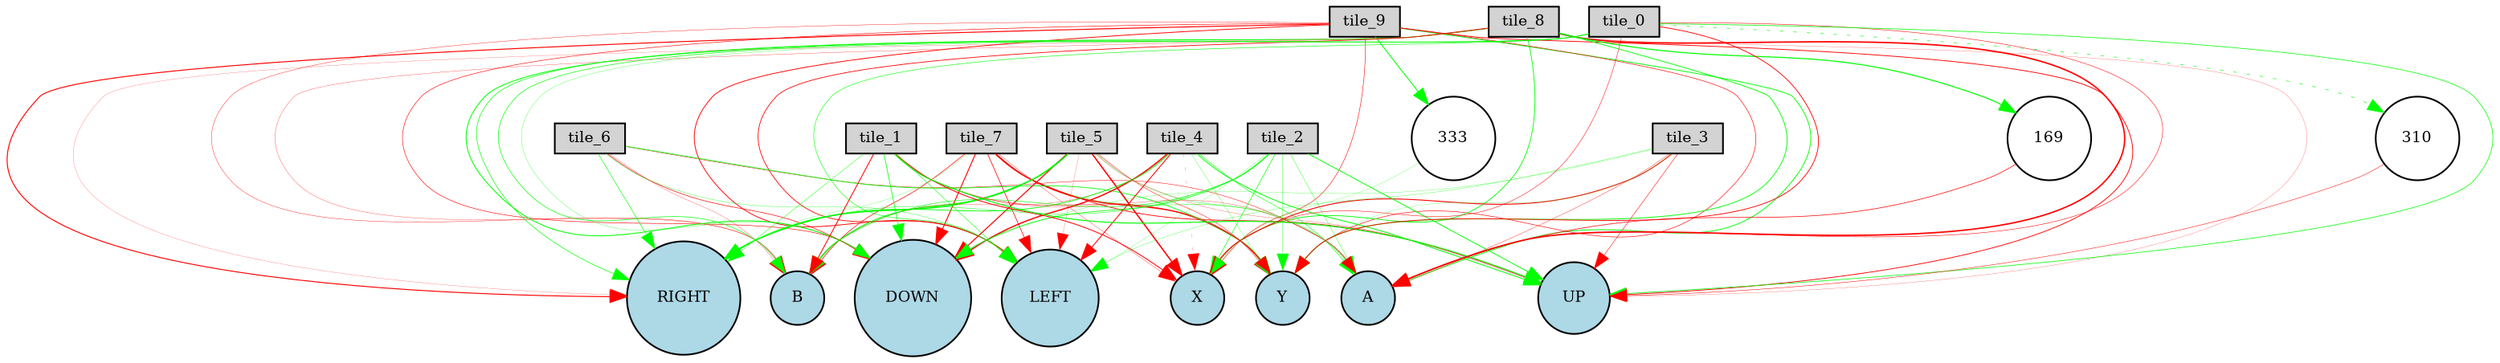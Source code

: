 digraph {
	node [fontsize=9 height=0.2 shape=circle width=0.2]
	tile_9 [fillcolor=lightgray shape=box style=filled]
	tile_8 [fillcolor=lightgray shape=box style=filled]
	tile_7 [fillcolor=lightgray shape=box style=filled]
	tile_6 [fillcolor=lightgray shape=box style=filled]
	tile_5 [fillcolor=lightgray shape=box style=filled]
	tile_4 [fillcolor=lightgray shape=box style=filled]
	tile_3 [fillcolor=lightgray shape=box style=filled]
	tile_2 [fillcolor=lightgray shape=box style=filled]
	tile_1 [fillcolor=lightgray shape=box style=filled]
	tile_0 [fillcolor=lightgray shape=box style=filled]
	A [fillcolor=lightblue style=filled]
	B [fillcolor=lightblue style=filled]
	X [fillcolor=lightblue style=filled]
	Y [fillcolor=lightblue style=filled]
	UP [fillcolor=lightblue style=filled]
	DOWN [fillcolor=lightblue style=filled]
	LEFT [fillcolor=lightblue style=filled]
	RIGHT [fillcolor=lightblue style=filled]
	169 [fillcolor=white style=filled]
	333 [fillcolor=white style=filled]
	310 [fillcolor=white style=filled]
	tile_9 -> A [color=green penwidth=0.4587918231938384 style=solid]
	tile_9 -> B [color=red penwidth=0.1969306066053858 style=solid]
	tile_9 -> X [color=red penwidth=0.2834504156266565 style=solid]
	tile_9 -> Y [color=red penwidth=0.3136262847349179 style=solid]
	tile_9 -> UP [color=red penwidth=0.4505535125173623 style=solid]
	tile_9 -> DOWN [color=red penwidth=0.3037584138998237 style=solid]
	tile_9 -> LEFT [color=red penwidth=0.4626226336099456 style=solid]
	tile_9 -> RIGHT [color=red penwidth=0.5657393443498916 style=solid]
	tile_8 -> A [color=red penwidth=0.8445644949674468 style=solid]
	tile_8 -> B [color=red penwidth=0.14766822071755503 style=solid]
	tile_8 -> X [color=green penwidth=0.4315352678446567 style=solid]
	tile_8 -> Y [color=green penwidth=0.45048592229380613 style=solid]
	tile_8 -> UP [color=red penwidth=0.11426910084987968 style=solid]
	tile_8 -> DOWN [color=green penwidth=0.5033208826788943 style=solid]
	tile_8 -> LEFT [color=red penwidth=0.4179794609716543 style=solid]
	tile_8 -> RIGHT [color=red penwidth=0.10388686701051751 style=solid]
	tile_7 -> A [color=green penwidth=0.22117114178796854 style=solid]
	tile_7 -> B [color=red penwidth=0.3468797087804064 style=solid]
	tile_7 -> X [color=red penwidth=0.16398931652417198 style=solid]
	tile_7 -> Y [color=red penwidth=0.6782117138681586 style=solid]
	tile_7 -> UP [color=red penwidth=0.4283572721466159 style=solid]
	tile_7 -> DOWN [color=red penwidth=0.5530188011353805 style=solid]
	tile_7 -> LEFT [color=red penwidth=0.38139653248542793 style=solid]
	tile_7 -> RIGHT [color=green penwidth=0.11740313733338957 style=solid]
	tile_6 -> A [color=red penwidth=0.24593234995008414 style=solid]
	tile_6 -> B [color=red penwidth=0.1381147055765829 style=solid]
	tile_6 -> Y [color=green penwidth=0.41057682385235583 style=solid]
	tile_6 -> DOWN [color=red penwidth=0.33352077411940995 style=solid]
	tile_6 -> LEFT [color=green penwidth=0.17028968838520275 style=solid]
	tile_6 -> RIGHT [color=green penwidth=0.3137355427685905 style=solid]
	tile_5 -> A [color=green penwidth=0.19462251399120956 style=solid]
	tile_5 -> B [color=green penwidth=0.5458929505440379 style=solid]
	tile_5 -> X [color=red penwidth=0.7876141531690246 style=solid]
	tile_5 -> Y [color=red penwidth=0.242388140304235 style=solid]
	tile_5 -> UP [color=red penwidth=0.12741765652908996 style=solid]
	tile_5 -> DOWN [color=red penwidth=0.6017965720490431 style=solid]
	tile_5 -> LEFT [color=red penwidth=0.1081329478486604 style=solid]
	tile_5 -> RIGHT [color=green penwidth=0.7425886620108489 style=solid]
	tile_4 -> A [color=green penwidth=0.2952551431211091 style=solid]
	tile_4 -> B [color=red penwidth=0.14054801919597254 style=solid]
	tile_4 -> X [color=red penwidth=0.10548622831261813 style=dotted]
	tile_4 -> Y [color=green penwidth=0.15275912784158652 style=solid]
	tile_4 -> UP [color=green penwidth=0.48682327852601437 style=solid]
	tile_4 -> DOWN [color=red penwidth=0.7339225504890683 style=solid]
	tile_4 -> LEFT [color=red penwidth=0.5127184114695706 style=solid]
	tile_4 -> RIGHT [color=green penwidth=0.4343016892691771 style=solid]
	tile_3 -> A [color=red penwidth=0.18788925739922768 style=solid]
	tile_3 -> X [color=red penwidth=0.5362921291332878 style=solid]
	tile_3 -> Y [color=green penwidth=0.10759641299718765 style=solid]
	tile_3 -> UP [color=red penwidth=0.2623446309386334 style=solid]
	tile_3 -> DOWN [color=green penwidth=0.13207461828057443 style=solid]
	tile_3 -> LEFT [color=green penwidth=0.15253087689115705 style=solid]
	tile_2 -> A [color=green penwidth=0.1946046576864433 style=solid]
	tile_2 -> B [color=green penwidth=0.2984095401088225 style=solid]
	tile_2 -> X [color=green penwidth=0.33133848375815633 style=solid]
	tile_2 -> Y [color=green penwidth=0.18139650830519904 style=solid]
	tile_2 -> UP [color=green penwidth=0.4690767205445995 style=solid]
	tile_2 -> DOWN [color=green penwidth=0.4092141657224684 style=solid]
	tile_2 -> LEFT [color=green penwidth=0.11881148244560279 style=solid]
	tile_2 -> RIGHT [color=green penwidth=0.22642924930781774 style=solid]
	tile_1 -> A [color=red penwidth=0.15114156759103328 style=solid]
	tile_1 -> B [color=red penwidth=0.5042117269390092 style=solid]
	tile_1 -> X [color=red penwidth=0.49746587196710057 style=solid]
	tile_1 -> Y [color=red penwidth=0.2382497006935999 style=solid]
	tile_1 -> UP [color=green penwidth=0.5710775713208053 style=solid]
	tile_1 -> DOWN [color=green penwidth=0.3821238065288033 style=solid]
	tile_1 -> LEFT [color=green penwidth=0.26859516666255845 style=solid]
	tile_1 -> RIGHT [color=green penwidth=0.22465390401491916 style=solid]
	tile_0 -> A [color=red penwidth=0.26990720117654315 style=solid]
	tile_0 -> B [color=green penwidth=0.3325455926863349 style=solid]
	tile_0 -> X [color=red penwidth=0.2521830647125481 style=solid]
	tile_0 -> Y [color=red penwidth=0.4442273362081117 style=solid]
	tile_0 -> UP [color=green penwidth=0.37147408157350126 style=solid]
	tile_0 -> DOWN [color=green penwidth=0.15118157760921613 style=solid]
	tile_0 -> LEFT [color=green penwidth=0.2921846364189944 style=solid]
	tile_0 -> RIGHT [color=green penwidth=0.338988624354602 style=solid]
	tile_8 -> 169 [color=green penwidth=0.6095315306833836 style=solid]
	169 -> A [color=red penwidth=0.35763501511380325 style=solid]
	tile_0 -> 310 [color=green penwidth=0.32303572496119176 style=dotted]
	310 -> UP [color=red penwidth=0.2528314860737159 style=solid]
	tile_9 -> 333 [color=green penwidth=0.5161554089675288 style=solid]
	333 -> X [color=green penwidth=0.11588230327663492 style=solid]
}
